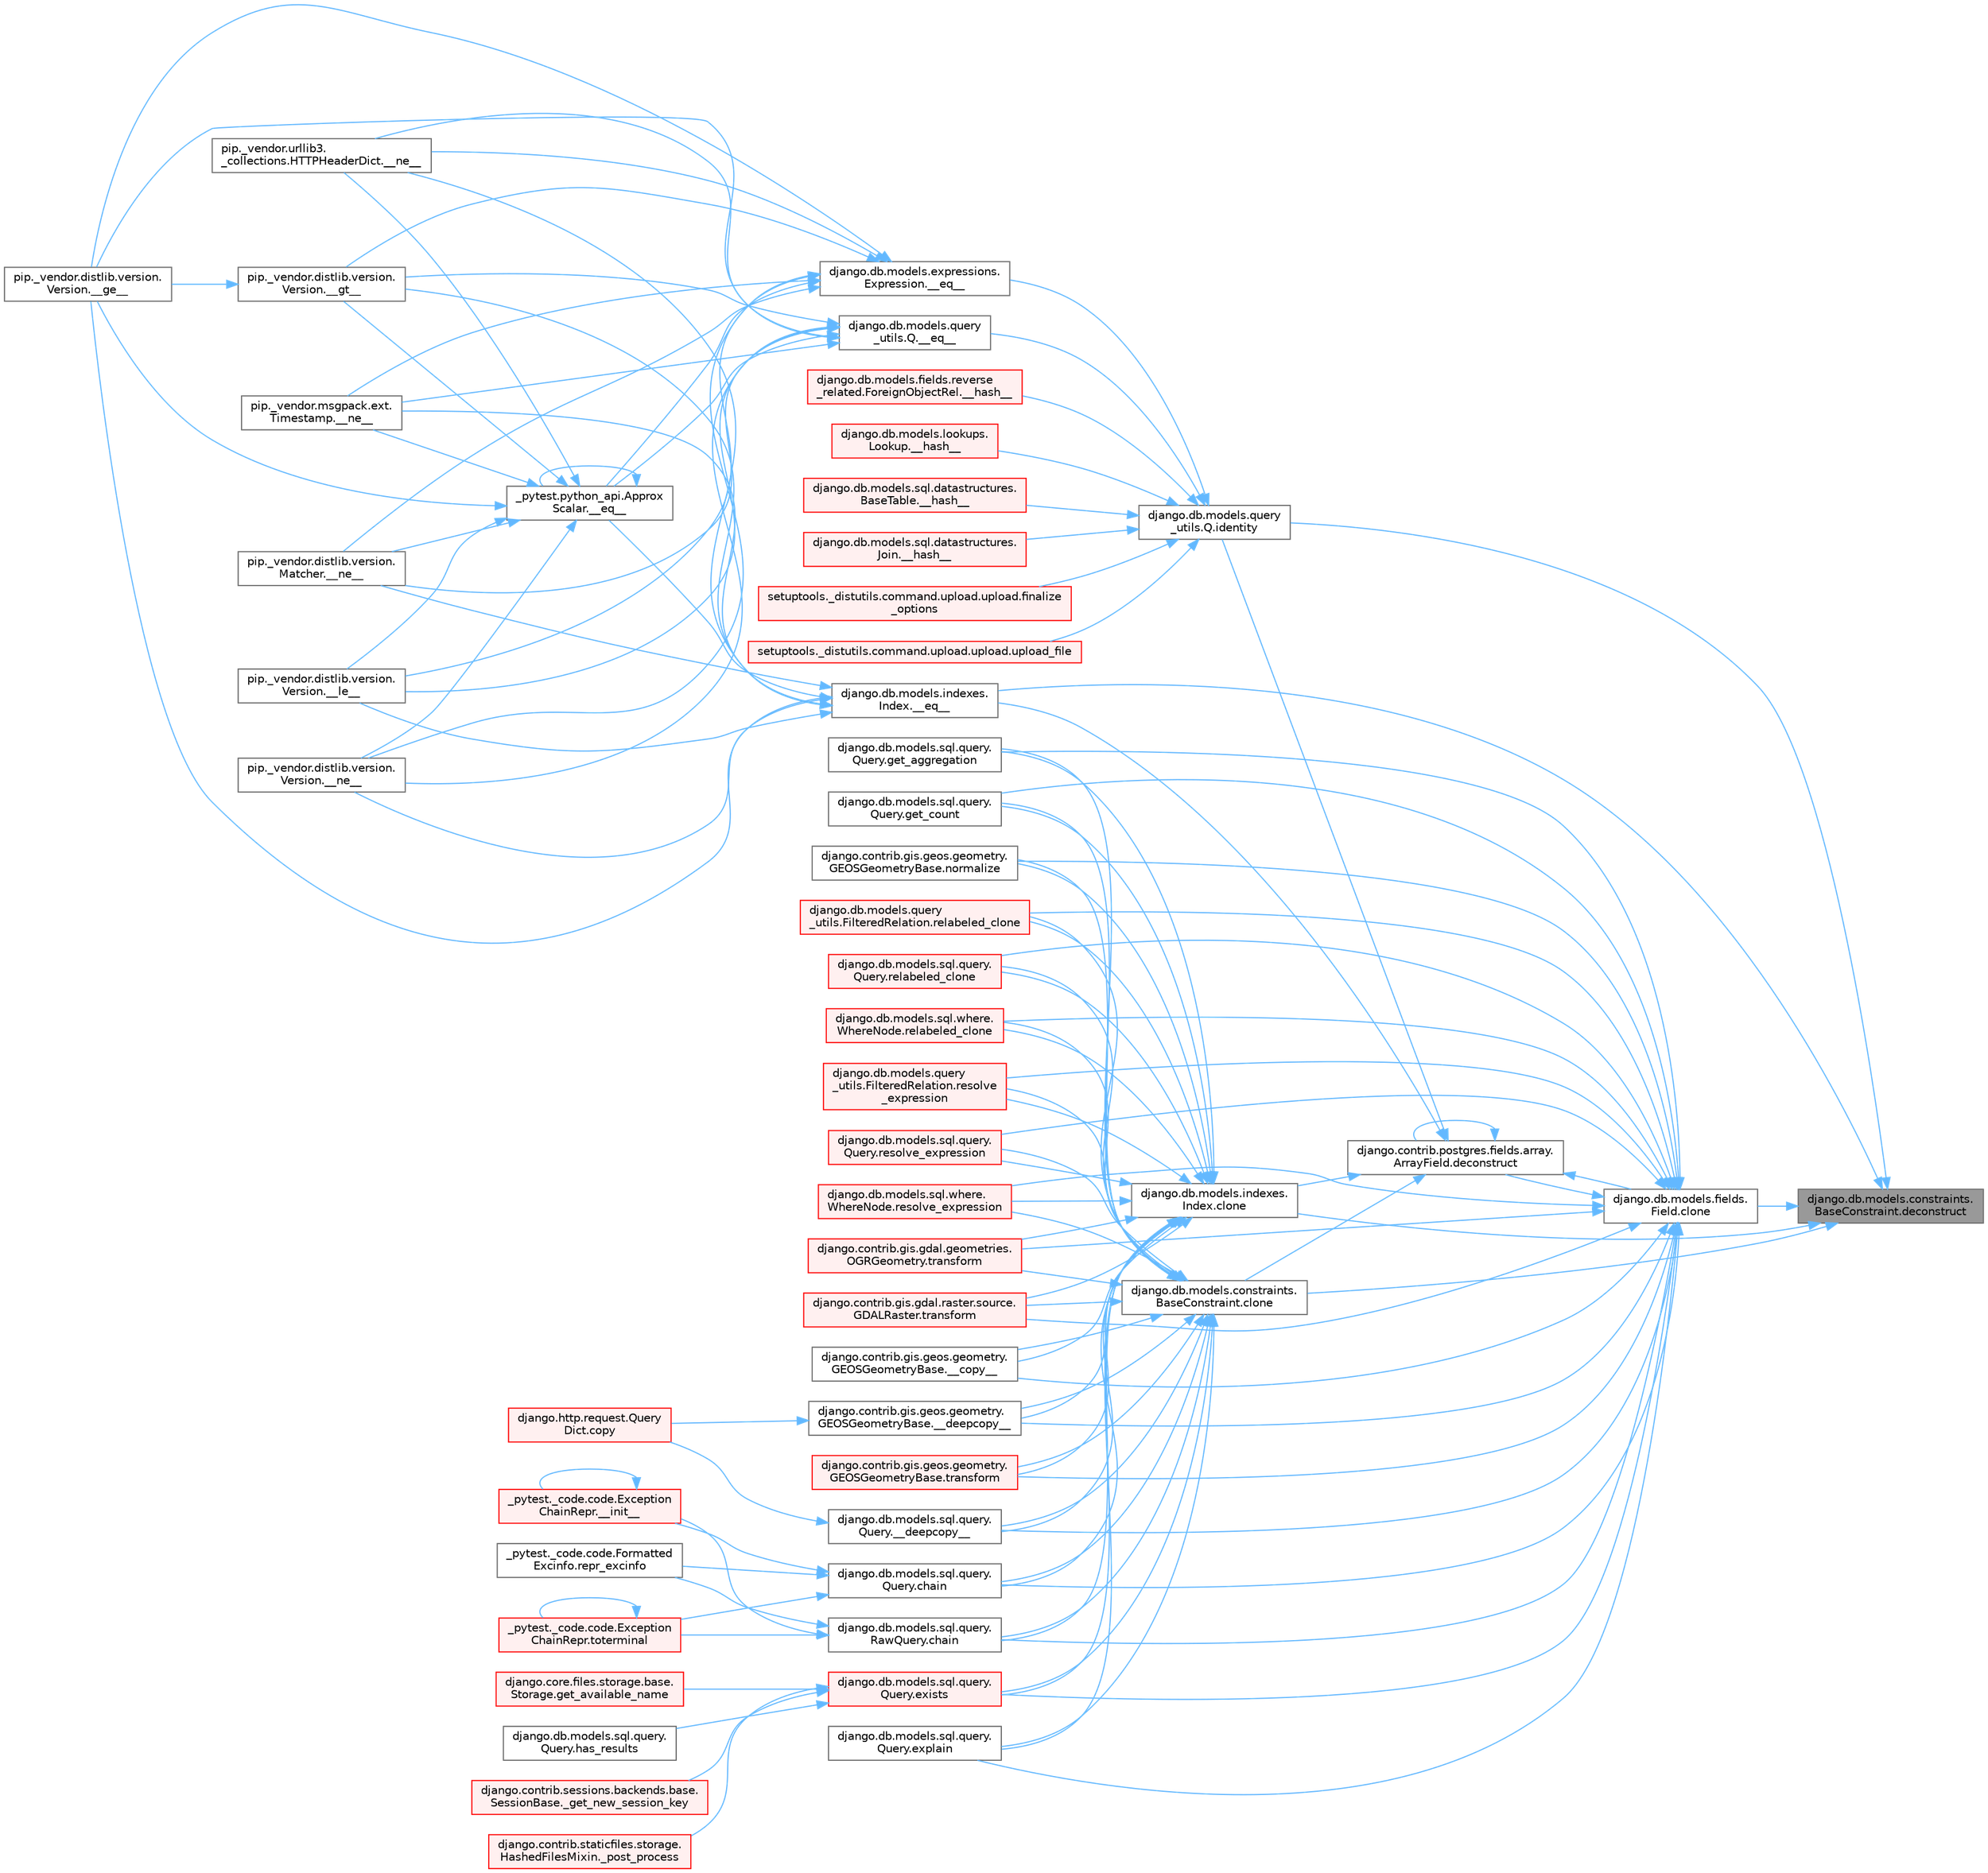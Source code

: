 digraph "django.db.models.constraints.BaseConstraint.deconstruct"
{
 // LATEX_PDF_SIZE
  bgcolor="transparent";
  edge [fontname=Helvetica,fontsize=10,labelfontname=Helvetica,labelfontsize=10];
  node [fontname=Helvetica,fontsize=10,shape=box,height=0.2,width=0.4];
  rankdir="RL";
  Node1 [id="Node000001",label="django.db.models.constraints.\lBaseConstraint.deconstruct",height=0.2,width=0.4,color="gray40", fillcolor="grey60", style="filled", fontcolor="black",tooltip=" "];
  Node1 -> Node2 [id="edge1_Node000001_Node000002",dir="back",color="steelblue1",style="solid",tooltip=" "];
  Node2 [id="Node000002",label="django.db.models.indexes.\lIndex.__eq__",height=0.2,width=0.4,color="grey40", fillcolor="white", style="filled",URL="$classdjango_1_1db_1_1models_1_1indexes_1_1_index.html#a610477616672fd35272d94ba513c1496",tooltip=" "];
  Node2 -> Node3 [id="edge2_Node000002_Node000003",dir="back",color="steelblue1",style="solid",tooltip=" "];
  Node3 [id="Node000003",label="_pytest.python_api.Approx\lScalar.__eq__",height=0.2,width=0.4,color="grey40", fillcolor="white", style="filled",URL="$class__pytest_1_1python__api_1_1_approx_scalar.html#af4601ee4ca7409927f88c83ebfc3d923",tooltip=" "];
  Node3 -> Node3 [id="edge3_Node000003_Node000003",dir="back",color="steelblue1",style="solid",tooltip=" "];
  Node3 -> Node4 [id="edge4_Node000003_Node000004",dir="back",color="steelblue1",style="solid",tooltip=" "];
  Node4 [id="Node000004",label="pip._vendor.distlib.version.\lVersion.__ge__",height=0.2,width=0.4,color="grey40", fillcolor="white", style="filled",URL="$classpip_1_1__vendor_1_1distlib_1_1version_1_1_version.html#aa6b7b889cebc687ddb5ed9040d01b1ec",tooltip=" "];
  Node3 -> Node5 [id="edge5_Node000003_Node000005",dir="back",color="steelblue1",style="solid",tooltip=" "];
  Node5 [id="Node000005",label="pip._vendor.distlib.version.\lVersion.__gt__",height=0.2,width=0.4,color="grey40", fillcolor="white", style="filled",URL="$classpip_1_1__vendor_1_1distlib_1_1version_1_1_version.html#a51cf0c8da1bb6829173ff6861b10cb5f",tooltip=" "];
  Node5 -> Node4 [id="edge6_Node000005_Node000004",dir="back",color="steelblue1",style="solid",tooltip=" "];
  Node3 -> Node6 [id="edge7_Node000003_Node000006",dir="back",color="steelblue1",style="solid",tooltip=" "];
  Node6 [id="Node000006",label="pip._vendor.distlib.version.\lVersion.__le__",height=0.2,width=0.4,color="grey40", fillcolor="white", style="filled",URL="$classpip_1_1__vendor_1_1distlib_1_1version_1_1_version.html#ae5e2c5d9b76377e286fcf92a382cbb8b",tooltip=" "];
  Node3 -> Node7 [id="edge8_Node000003_Node000007",dir="back",color="steelblue1",style="solid",tooltip=" "];
  Node7 [id="Node000007",label="pip._vendor.distlib.version.\lMatcher.__ne__",height=0.2,width=0.4,color="grey40", fillcolor="white", style="filled",URL="$classpip_1_1__vendor_1_1distlib_1_1version_1_1_matcher.html#a24f8f8a4686bff3018fee5d22f4e02f1",tooltip=" "];
  Node3 -> Node8 [id="edge9_Node000003_Node000008",dir="back",color="steelblue1",style="solid",tooltip=" "];
  Node8 [id="Node000008",label="pip._vendor.distlib.version.\lVersion.__ne__",height=0.2,width=0.4,color="grey40", fillcolor="white", style="filled",URL="$classpip_1_1__vendor_1_1distlib_1_1version_1_1_version.html#aea3cdf6db007318ab1a2e8d144e2a4a1",tooltip=" "];
  Node3 -> Node9 [id="edge10_Node000003_Node000009",dir="back",color="steelblue1",style="solid",tooltip=" "];
  Node9 [id="Node000009",label="pip._vendor.msgpack.ext.\lTimestamp.__ne__",height=0.2,width=0.4,color="grey40", fillcolor="white", style="filled",URL="$classpip_1_1__vendor_1_1msgpack_1_1ext_1_1_timestamp.html#ac38b8cada8075f7a1133b06bc99b2317",tooltip=" "];
  Node3 -> Node10 [id="edge11_Node000003_Node000010",dir="back",color="steelblue1",style="solid",tooltip=" "];
  Node10 [id="Node000010",label="pip._vendor.urllib3.\l_collections.HTTPHeaderDict.__ne__",height=0.2,width=0.4,color="grey40", fillcolor="white", style="filled",URL="$classpip_1_1__vendor_1_1urllib3_1_1__collections_1_1_h_t_t_p_header_dict.html#aa7766a9499d33160a1258e140e35a806",tooltip=" "];
  Node2 -> Node4 [id="edge12_Node000002_Node000004",dir="back",color="steelblue1",style="solid",tooltip=" "];
  Node2 -> Node5 [id="edge13_Node000002_Node000005",dir="back",color="steelblue1",style="solid",tooltip=" "];
  Node2 -> Node6 [id="edge14_Node000002_Node000006",dir="back",color="steelblue1",style="solid",tooltip=" "];
  Node2 -> Node7 [id="edge15_Node000002_Node000007",dir="back",color="steelblue1",style="solid",tooltip=" "];
  Node2 -> Node8 [id="edge16_Node000002_Node000008",dir="back",color="steelblue1",style="solid",tooltip=" "];
  Node2 -> Node9 [id="edge17_Node000002_Node000009",dir="back",color="steelblue1",style="solid",tooltip=" "];
  Node2 -> Node10 [id="edge18_Node000002_Node000010",dir="back",color="steelblue1",style="solid",tooltip=" "];
  Node1 -> Node11 [id="edge19_Node000001_Node000011",dir="back",color="steelblue1",style="solid",tooltip=" "];
  Node11 [id="Node000011",label="django.db.models.constraints.\lBaseConstraint.clone",height=0.2,width=0.4,color="grey40", fillcolor="white", style="filled",URL="$classdjango_1_1db_1_1models_1_1constraints_1_1_base_constraint.html#a0f02e73d4209006f6317758e83ccf8ac",tooltip=" "];
  Node11 -> Node12 [id="edge20_Node000011_Node000012",dir="back",color="steelblue1",style="solid",tooltip=" "];
  Node12 [id="Node000012",label="django.contrib.gis.geos.geometry.\lGEOSGeometryBase.__copy__",height=0.2,width=0.4,color="grey40", fillcolor="white", style="filled",URL="$classdjango_1_1contrib_1_1gis_1_1geos_1_1geometry_1_1_g_e_o_s_geometry_base.html#ae0f85dbfd6e6e2dab4aa9dd295340b87",tooltip=" "];
  Node11 -> Node13 [id="edge21_Node000011_Node000013",dir="back",color="steelblue1",style="solid",tooltip=" "];
  Node13 [id="Node000013",label="django.contrib.gis.geos.geometry.\lGEOSGeometryBase.__deepcopy__",height=0.2,width=0.4,color="grey40", fillcolor="white", style="filled",URL="$classdjango_1_1contrib_1_1gis_1_1geos_1_1geometry_1_1_g_e_o_s_geometry_base.html#ac6f16be987e8c98b9ecb52ccb388c18c",tooltip=" "];
  Node13 -> Node14 [id="edge22_Node000013_Node000014",dir="back",color="steelblue1",style="solid",tooltip=" "];
  Node14 [id="Node000014",label="django.http.request.Query\lDict.copy",height=0.2,width=0.4,color="red", fillcolor="#FFF0F0", style="filled",URL="$classdjango_1_1http_1_1request_1_1_query_dict.html#ada9e4956e62868c5587b9ffde7b358b5",tooltip=" "];
  Node11 -> Node303 [id="edge23_Node000011_Node000303",dir="back",color="steelblue1",style="solid",tooltip=" "];
  Node303 [id="Node000303",label="django.db.models.sql.query.\lQuery.__deepcopy__",height=0.2,width=0.4,color="grey40", fillcolor="white", style="filled",URL="$classdjango_1_1db_1_1models_1_1sql_1_1query_1_1_query.html#a03b0d1ca81a588c179694300577a5dde",tooltip=" "];
  Node303 -> Node14 [id="edge24_Node000303_Node000014",dir="back",color="steelblue1",style="solid",tooltip=" "];
  Node11 -> Node304 [id="edge25_Node000011_Node000304",dir="back",color="steelblue1",style="solid",tooltip=" "];
  Node304 [id="Node000304",label="django.db.models.sql.query.\lQuery.chain",height=0.2,width=0.4,color="grey40", fillcolor="white", style="filled",URL="$classdjango_1_1db_1_1models_1_1sql_1_1query_1_1_query.html#aa3fe5320676d05bc24bd69dcfc785a8f",tooltip=" "];
  Node304 -> Node305 [id="edge26_Node000304_Node000305",dir="back",color="steelblue1",style="solid",tooltip=" "];
  Node305 [id="Node000305",label="_pytest._code.code.Exception\lChainRepr.__init__",height=0.2,width=0.4,color="red", fillcolor="#FFF0F0", style="filled",URL="$class__pytest_1_1__code_1_1code_1_1_exception_chain_repr.html#aab1f9b37be95a5d679e29479770d7411",tooltip=" "];
  Node305 -> Node305 [id="edge27_Node000305_Node000305",dir="back",color="steelblue1",style="solid",tooltip=" "];
  Node304 -> Node306 [id="edge28_Node000304_Node000306",dir="back",color="steelblue1",style="solid",tooltip=" "];
  Node306 [id="Node000306",label="_pytest._code.code.Formatted\lExcinfo.repr_excinfo",height=0.2,width=0.4,color="grey40", fillcolor="white", style="filled",URL="$class__pytest_1_1__code_1_1code_1_1_formatted_excinfo.html#a32dc37dd159766e8a3e062185229a4d7",tooltip=" "];
  Node304 -> Node307 [id="edge29_Node000304_Node000307",dir="back",color="steelblue1",style="solid",tooltip=" "];
  Node307 [id="Node000307",label="_pytest._code.code.Exception\lChainRepr.toterminal",height=0.2,width=0.4,color="red", fillcolor="#FFF0F0", style="filled",URL="$class__pytest_1_1__code_1_1code_1_1_exception_chain_repr.html#a595b08b3e37ea5f0a64f38a3d557f389",tooltip=" "];
  Node307 -> Node307 [id="edge30_Node000307_Node000307",dir="back",color="steelblue1",style="solid",tooltip=" "];
  Node11 -> Node310 [id="edge31_Node000011_Node000310",dir="back",color="steelblue1",style="solid",tooltip=" "];
  Node310 [id="Node000310",label="django.db.models.sql.query.\lRawQuery.chain",height=0.2,width=0.4,color="grey40", fillcolor="white", style="filled",URL="$classdjango_1_1db_1_1models_1_1sql_1_1query_1_1_raw_query.html#a7fe9f8502e3420c0378f6edce01aa68b",tooltip=" "];
  Node310 -> Node305 [id="edge32_Node000310_Node000305",dir="back",color="steelblue1",style="solid",tooltip=" "];
  Node310 -> Node306 [id="edge33_Node000310_Node000306",dir="back",color="steelblue1",style="solid",tooltip=" "];
  Node310 -> Node307 [id="edge34_Node000310_Node000307",dir="back",color="steelblue1",style="solid",tooltip=" "];
  Node11 -> Node311 [id="edge35_Node000011_Node000311",dir="back",color="steelblue1",style="solid",tooltip=" "];
  Node311 [id="Node000311",label="django.db.models.sql.query.\lQuery.exists",height=0.2,width=0.4,color="red", fillcolor="#FFF0F0", style="filled",URL="$classdjango_1_1db_1_1models_1_1sql_1_1query_1_1_query.html#ae5c8bc324c4badfdcba3d115464be353",tooltip=" "];
  Node311 -> Node312 [id="edge36_Node000311_Node000312",dir="back",color="steelblue1",style="solid",tooltip=" "];
  Node312 [id="Node000312",label="django.contrib.sessions.backends.base.\lSessionBase._get_new_session_key",height=0.2,width=0.4,color="red", fillcolor="#FFF0F0", style="filled",URL="$classdjango_1_1contrib_1_1sessions_1_1backends_1_1base_1_1_session_base.html#aa4fa1e405a4b97410d84bee8c9cf5e65",tooltip=" "];
  Node311 -> Node32 [id="edge37_Node000311_Node000032",dir="back",color="steelblue1",style="solid",tooltip=" "];
  Node32 [id="Node000032",label="django.contrib.staticfiles.storage.\lHashedFilesMixin._post_process",height=0.2,width=0.4,color="red", fillcolor="#FFF0F0", style="filled",URL="$classdjango_1_1contrib_1_1staticfiles_1_1storage_1_1_hashed_files_mixin.html#aa0c820223a4e686edd5d2c333d5a9336",tooltip=" "];
  Node311 -> Node331 [id="edge38_Node000311_Node000331",dir="back",color="steelblue1",style="solid",tooltip=" "];
  Node331 [id="Node000331",label="django.core.files.storage.base.\lStorage.get_available_name",height=0.2,width=0.4,color="red", fillcolor="#FFF0F0", style="filled",URL="$classdjango_1_1core_1_1files_1_1storage_1_1base_1_1_storage.html#a2cd94744363c607f8025623f0b0a6d10",tooltip=" "];
  Node311 -> Node604 [id="edge39_Node000311_Node000604",dir="back",color="steelblue1",style="solid",tooltip=" "];
  Node604 [id="Node000604",label="django.db.models.sql.query.\lQuery.has_results",height=0.2,width=0.4,color="grey40", fillcolor="white", style="filled",URL="$classdjango_1_1db_1_1models_1_1sql_1_1query_1_1_query.html#a50f87eab8046ac532fe77593491da050",tooltip=" "];
  Node11 -> Node462 [id="edge40_Node000011_Node000462",dir="back",color="steelblue1",style="solid",tooltip=" "];
  Node462 [id="Node000462",label="django.db.models.sql.query.\lQuery.explain",height=0.2,width=0.4,color="grey40", fillcolor="white", style="filled",URL="$classdjango_1_1db_1_1models_1_1sql_1_1query_1_1_query.html#a2017a64b53a6a8b184261899b21895e4",tooltip=" "];
  Node11 -> Node463 [id="edge41_Node000011_Node000463",dir="back",color="steelblue1",style="solid",tooltip=" "];
  Node463 [id="Node000463",label="django.db.models.sql.query.\lQuery.get_aggregation",height=0.2,width=0.4,color="grey40", fillcolor="white", style="filled",URL="$classdjango_1_1db_1_1models_1_1sql_1_1query_1_1_query.html#a838bcc369ee808b360b6ab68323868e0",tooltip=" "];
  Node11 -> Node464 [id="edge42_Node000011_Node000464",dir="back",color="steelblue1",style="solid",tooltip=" "];
  Node464 [id="Node000464",label="django.db.models.sql.query.\lQuery.get_count",height=0.2,width=0.4,color="grey40", fillcolor="white", style="filled",URL="$classdjango_1_1db_1_1models_1_1sql_1_1query_1_1_query.html#a4e6c10ea949b3a1c70851e0002656a09",tooltip=" "];
  Node11 -> Node465 [id="edge43_Node000011_Node000465",dir="back",color="steelblue1",style="solid",tooltip=" "];
  Node465 [id="Node000465",label="django.contrib.gis.geos.geometry.\lGEOSGeometryBase.normalize",height=0.2,width=0.4,color="grey40", fillcolor="white", style="filled",URL="$classdjango_1_1contrib_1_1gis_1_1geos_1_1geometry_1_1_g_e_o_s_geometry_base.html#a8aced8b6d5ffee28e6220e108d7fec9b",tooltip=" "];
  Node11 -> Node466 [id="edge44_Node000011_Node000466",dir="back",color="steelblue1",style="solid",tooltip=" "];
  Node466 [id="Node000466",label="django.db.models.query\l_utils.FilteredRelation.relabeled_clone",height=0.2,width=0.4,color="red", fillcolor="#FFF0F0", style="filled",URL="$classdjango_1_1db_1_1models_1_1query__utils_1_1_filtered_relation.html#a54721cf88cda04227bc9137fac94d470",tooltip=" "];
  Node11 -> Node469 [id="edge45_Node000011_Node000469",dir="back",color="steelblue1",style="solid",tooltip=" "];
  Node469 [id="Node000469",label="django.db.models.sql.query.\lQuery.relabeled_clone",height=0.2,width=0.4,color="red", fillcolor="#FFF0F0", style="filled",URL="$classdjango_1_1db_1_1models_1_1sql_1_1query_1_1_query.html#af280d6a64a9e44dd71caa13a91ccf716",tooltip=" "];
  Node11 -> Node472 [id="edge46_Node000011_Node000472",dir="back",color="steelblue1",style="solid",tooltip=" "];
  Node472 [id="Node000472",label="django.db.models.sql.where.\lWhereNode.relabeled_clone",height=0.2,width=0.4,color="red", fillcolor="#FFF0F0", style="filled",URL="$classdjango_1_1db_1_1models_1_1sql_1_1where_1_1_where_node.html#acb4f80fab7f4124b0f0e418442cec200",tooltip=" "];
  Node11 -> Node473 [id="edge47_Node000011_Node000473",dir="back",color="steelblue1",style="solid",tooltip=" "];
  Node473 [id="Node000473",label="django.db.models.query\l_utils.FilteredRelation.resolve\l_expression",height=0.2,width=0.4,color="red", fillcolor="#FFF0F0", style="filled",URL="$classdjango_1_1db_1_1models_1_1query__utils_1_1_filtered_relation.html#a3f24fb1b73679c55925f8e4dcd511536",tooltip=" "];
  Node11 -> Node1374 [id="edge48_Node000011_Node001374",dir="back",color="steelblue1",style="solid",tooltip=" "];
  Node1374 [id="Node001374",label="django.db.models.sql.query.\lQuery.resolve_expression",height=0.2,width=0.4,color="red", fillcolor="#FFF0F0", style="filled",URL="$classdjango_1_1db_1_1models_1_1sql_1_1query_1_1_query.html#a9f7253d9010a6f0082182c39b0255e52",tooltip=" "];
  Node11 -> Node1375 [id="edge49_Node000011_Node001375",dir="back",color="steelblue1",style="solid",tooltip=" "];
  Node1375 [id="Node001375",label="django.db.models.sql.where.\lWhereNode.resolve_expression",height=0.2,width=0.4,color="red", fillcolor="#FFF0F0", style="filled",URL="$classdjango_1_1db_1_1models_1_1sql_1_1where_1_1_where_node.html#a6c40a769daf4cf5e7eac05f3943d42e9",tooltip=" "];
  Node11 -> Node1376 [id="edge50_Node000011_Node001376",dir="back",color="steelblue1",style="solid",tooltip=" "];
  Node1376 [id="Node001376",label="django.contrib.gis.gdal.geometries.\lOGRGeometry.transform",height=0.2,width=0.4,color="red", fillcolor="#FFF0F0", style="filled",URL="$classdjango_1_1contrib_1_1gis_1_1gdal_1_1geometries_1_1_o_g_r_geometry.html#ab67a02e9a12ddd1da2a9bbe77efe3f93",tooltip=" "];
  Node11 -> Node1381 [id="edge51_Node000011_Node001381",dir="back",color="steelblue1",style="solid",tooltip=" "];
  Node1381 [id="Node001381",label="django.contrib.gis.gdal.raster.source.\lGDALRaster.transform",height=0.2,width=0.4,color="red", fillcolor="#FFF0F0", style="filled",URL="$classdjango_1_1contrib_1_1gis_1_1gdal_1_1raster_1_1source_1_1_g_d_a_l_raster.html#ac5283a9f9f3834181470dffd8dcddbd0",tooltip=" "];
  Node11 -> Node1382 [id="edge52_Node000011_Node001382",dir="back",color="steelblue1",style="solid",tooltip=" "];
  Node1382 [id="Node001382",label="django.contrib.gis.geos.geometry.\lGEOSGeometryBase.transform",height=0.2,width=0.4,color="red", fillcolor="#FFF0F0", style="filled",URL="$classdjango_1_1contrib_1_1gis_1_1geos_1_1geometry_1_1_g_e_o_s_geometry_base.html#aeaa8ab6c866c4423240e0e096ffa8975",tooltip=" "];
  Node1 -> Node459 [id="edge53_Node000001_Node000459",dir="back",color="steelblue1",style="solid",tooltip=" "];
  Node459 [id="Node000459",label="django.db.models.fields.\lField.clone",height=0.2,width=0.4,color="grey40", fillcolor="white", style="filled",URL="$classdjango_1_1db_1_1models_1_1fields_1_1_field.html#aeaf9d4a620ef742dbc6414393f549ee2",tooltip=" "];
  Node459 -> Node12 [id="edge54_Node000459_Node000012",dir="back",color="steelblue1",style="solid",tooltip=" "];
  Node459 -> Node13 [id="edge55_Node000459_Node000013",dir="back",color="steelblue1",style="solid",tooltip=" "];
  Node459 -> Node303 [id="edge56_Node000459_Node000303",dir="back",color="steelblue1",style="solid",tooltip=" "];
  Node459 -> Node304 [id="edge57_Node000459_Node000304",dir="back",color="steelblue1",style="solid",tooltip=" "];
  Node459 -> Node310 [id="edge58_Node000459_Node000310",dir="back",color="steelblue1",style="solid",tooltip=" "];
  Node459 -> Node460 [id="edge59_Node000459_Node000460",dir="back",color="steelblue1",style="solid",tooltip=" "];
  Node460 [id="Node000460",label="django.contrib.postgres.fields.array.\lArrayField.deconstruct",height=0.2,width=0.4,color="grey40", fillcolor="white", style="filled",URL="$classdjango_1_1contrib_1_1postgres_1_1fields_1_1array_1_1_array_field.html#a030c65c8cc59007bba984053418f318b",tooltip=" "];
  Node460 -> Node2 [id="edge60_Node000460_Node000002",dir="back",color="steelblue1",style="solid",tooltip=" "];
  Node460 -> Node11 [id="edge61_Node000460_Node000011",dir="back",color="steelblue1",style="solid",tooltip=" "];
  Node460 -> Node459 [id="edge62_Node000460_Node000459",dir="back",color="steelblue1",style="solid",tooltip=" "];
  Node460 -> Node461 [id="edge63_Node000460_Node000461",dir="back",color="steelblue1",style="solid",tooltip=" "];
  Node461 [id="Node000461",label="django.db.models.indexes.\lIndex.clone",height=0.2,width=0.4,color="grey40", fillcolor="white", style="filled",URL="$classdjango_1_1db_1_1models_1_1indexes_1_1_index.html#aeaccf659cbc1989e539625d16602541e",tooltip=" "];
  Node461 -> Node12 [id="edge64_Node000461_Node000012",dir="back",color="steelblue1",style="solid",tooltip=" "];
  Node461 -> Node13 [id="edge65_Node000461_Node000013",dir="back",color="steelblue1",style="solid",tooltip=" "];
  Node461 -> Node303 [id="edge66_Node000461_Node000303",dir="back",color="steelblue1",style="solid",tooltip=" "];
  Node461 -> Node304 [id="edge67_Node000461_Node000304",dir="back",color="steelblue1",style="solid",tooltip=" "];
  Node461 -> Node310 [id="edge68_Node000461_Node000310",dir="back",color="steelblue1",style="solid",tooltip=" "];
  Node461 -> Node311 [id="edge69_Node000461_Node000311",dir="back",color="steelblue1",style="solid",tooltip=" "];
  Node461 -> Node462 [id="edge70_Node000461_Node000462",dir="back",color="steelblue1",style="solid",tooltip=" "];
  Node461 -> Node463 [id="edge71_Node000461_Node000463",dir="back",color="steelblue1",style="solid",tooltip=" "];
  Node461 -> Node464 [id="edge72_Node000461_Node000464",dir="back",color="steelblue1",style="solid",tooltip=" "];
  Node461 -> Node465 [id="edge73_Node000461_Node000465",dir="back",color="steelblue1",style="solid",tooltip=" "];
  Node461 -> Node466 [id="edge74_Node000461_Node000466",dir="back",color="steelblue1",style="solid",tooltip=" "];
  Node461 -> Node469 [id="edge75_Node000461_Node000469",dir="back",color="steelblue1",style="solid",tooltip=" "];
  Node461 -> Node472 [id="edge76_Node000461_Node000472",dir="back",color="steelblue1",style="solid",tooltip=" "];
  Node461 -> Node473 [id="edge77_Node000461_Node000473",dir="back",color="steelblue1",style="solid",tooltip=" "];
  Node461 -> Node1374 [id="edge78_Node000461_Node001374",dir="back",color="steelblue1",style="solid",tooltip=" "];
  Node461 -> Node1375 [id="edge79_Node000461_Node001375",dir="back",color="steelblue1",style="solid",tooltip=" "];
  Node461 -> Node1376 [id="edge80_Node000461_Node001376",dir="back",color="steelblue1",style="solid",tooltip=" "];
  Node461 -> Node1381 [id="edge81_Node000461_Node001381",dir="back",color="steelblue1",style="solid",tooltip=" "];
  Node461 -> Node1382 [id="edge82_Node000461_Node001382",dir="back",color="steelblue1",style="solid",tooltip=" "];
  Node460 -> Node460 [id="edge83_Node000460_Node000460",dir="back",color="steelblue1",style="solid",tooltip=" "];
  Node460 -> Node697 [id="edge84_Node000460_Node000697",dir="back",color="steelblue1",style="solid",tooltip=" "];
  Node697 [id="Node000697",label="django.db.models.query\l_utils.Q.identity",height=0.2,width=0.4,color="grey40", fillcolor="white", style="filled",URL="$classdjango_1_1db_1_1models_1_1query__utils_1_1_q.html#a63129a45cd7e8fa8b4789ce076f445a3",tooltip=" "];
  Node697 -> Node88 [id="edge85_Node000697_Node000088",dir="back",color="steelblue1",style="solid",tooltip=" "];
  Node88 [id="Node000088",label="django.db.models.expressions.\lExpression.__eq__",height=0.2,width=0.4,color="grey40", fillcolor="white", style="filled",URL="$classdjango_1_1db_1_1models_1_1expressions_1_1_expression.html#adb4c2940b4e88b38771aac46593315e1",tooltip=" "];
  Node88 -> Node3 [id="edge86_Node000088_Node000003",dir="back",color="steelblue1",style="solid",tooltip=" "];
  Node88 -> Node4 [id="edge87_Node000088_Node000004",dir="back",color="steelblue1",style="solid",tooltip=" "];
  Node88 -> Node5 [id="edge88_Node000088_Node000005",dir="back",color="steelblue1",style="solid",tooltip=" "];
  Node88 -> Node6 [id="edge89_Node000088_Node000006",dir="back",color="steelblue1",style="solid",tooltip=" "];
  Node88 -> Node7 [id="edge90_Node000088_Node000007",dir="back",color="steelblue1",style="solid",tooltip=" "];
  Node88 -> Node8 [id="edge91_Node000088_Node000008",dir="back",color="steelblue1",style="solid",tooltip=" "];
  Node88 -> Node9 [id="edge92_Node000088_Node000009",dir="back",color="steelblue1",style="solid",tooltip=" "];
  Node88 -> Node10 [id="edge93_Node000088_Node000010",dir="back",color="steelblue1",style="solid",tooltip=" "];
  Node697 -> Node89 [id="edge94_Node000697_Node000089",dir="back",color="steelblue1",style="solid",tooltip=" "];
  Node89 [id="Node000089",label="django.db.models.query\l_utils.Q.__eq__",height=0.2,width=0.4,color="grey40", fillcolor="white", style="filled",URL="$classdjango_1_1db_1_1models_1_1query__utils_1_1_q.html#aa83c3e0a1d5257be65a946fcc4baf58a",tooltip=" "];
  Node89 -> Node3 [id="edge95_Node000089_Node000003",dir="back",color="steelblue1",style="solid",tooltip=" "];
  Node89 -> Node4 [id="edge96_Node000089_Node000004",dir="back",color="steelblue1",style="solid",tooltip=" "];
  Node89 -> Node5 [id="edge97_Node000089_Node000005",dir="back",color="steelblue1",style="solid",tooltip=" "];
  Node89 -> Node6 [id="edge98_Node000089_Node000006",dir="back",color="steelblue1",style="solid",tooltip=" "];
  Node89 -> Node7 [id="edge99_Node000089_Node000007",dir="back",color="steelblue1",style="solid",tooltip=" "];
  Node89 -> Node8 [id="edge100_Node000089_Node000008",dir="back",color="steelblue1",style="solid",tooltip=" "];
  Node89 -> Node9 [id="edge101_Node000089_Node000009",dir="back",color="steelblue1",style="solid",tooltip=" "];
  Node89 -> Node10 [id="edge102_Node000089_Node000010",dir="back",color="steelblue1",style="solid",tooltip=" "];
  Node697 -> Node90 [id="edge103_Node000697_Node000090",dir="back",color="steelblue1",style="solid",tooltip=" "];
  Node90 [id="Node000090",label="django.db.models.fields.reverse\l_related.ForeignObjectRel.__hash__",height=0.2,width=0.4,color="red", fillcolor="#FFF0F0", style="filled",URL="$classdjango_1_1db_1_1models_1_1fields_1_1reverse__related_1_1_foreign_object_rel.html#aa0478c97c51638ebbe5b348c9ace7a13",tooltip=" "];
  Node697 -> Node93 [id="edge104_Node000697_Node000093",dir="back",color="steelblue1",style="solid",tooltip=" "];
  Node93 [id="Node000093",label="django.db.models.lookups.\lLookup.__hash__",height=0.2,width=0.4,color="red", fillcolor="#FFF0F0", style="filled",URL="$classdjango_1_1db_1_1models_1_1lookups_1_1_lookup.html#a05201ecef16ee5ad8c9a403b7ebbc268",tooltip=" "];
  Node697 -> Node94 [id="edge105_Node000697_Node000094",dir="back",color="steelblue1",style="solid",tooltip=" "];
  Node94 [id="Node000094",label="django.db.models.sql.datastructures.\lBaseTable.__hash__",height=0.2,width=0.4,color="red", fillcolor="#FFF0F0", style="filled",URL="$classdjango_1_1db_1_1models_1_1sql_1_1datastructures_1_1_base_table.html#aebcfbba4343eb7a1520718b608feaaa6",tooltip=" "];
  Node697 -> Node95 [id="edge106_Node000697_Node000095",dir="back",color="steelblue1",style="solid",tooltip=" "];
  Node95 [id="Node000095",label="django.db.models.sql.datastructures.\lJoin.__hash__",height=0.2,width=0.4,color="red", fillcolor="#FFF0F0", style="filled",URL="$classdjango_1_1db_1_1models_1_1sql_1_1datastructures_1_1_join.html#adcb5282598b4e04b92f6bd262f0d360c",tooltip=" "];
  Node697 -> Node96 [id="edge107_Node000697_Node000096",dir="back",color="steelblue1",style="solid",tooltip=" "];
  Node96 [id="Node000096",label="setuptools._distutils.command.upload.upload.finalize\l_options",height=0.2,width=0.4,color="red", fillcolor="#FFF0F0", style="filled",URL="$classsetuptools_1_1__distutils_1_1command_1_1upload_1_1upload.html#a9c94c240a676c164b8b18a141bc48c4c",tooltip=" "];
  Node697 -> Node103 [id="edge108_Node000697_Node000103",dir="back",color="steelblue1",style="solid",tooltip=" "];
  Node103 [id="Node000103",label="setuptools._distutils.command.upload.upload.upload_file",height=0.2,width=0.4,color="red", fillcolor="#FFF0F0", style="filled",URL="$classsetuptools_1_1__distutils_1_1command_1_1upload_1_1upload.html#aa7d9089079f68edc3d38061fcc04211f",tooltip=" "];
  Node459 -> Node311 [id="edge109_Node000459_Node000311",dir="back",color="steelblue1",style="solid",tooltip=" "];
  Node459 -> Node462 [id="edge110_Node000459_Node000462",dir="back",color="steelblue1",style="solid",tooltip=" "];
  Node459 -> Node463 [id="edge111_Node000459_Node000463",dir="back",color="steelblue1",style="solid",tooltip=" "];
  Node459 -> Node464 [id="edge112_Node000459_Node000464",dir="back",color="steelblue1",style="solid",tooltip=" "];
  Node459 -> Node465 [id="edge113_Node000459_Node000465",dir="back",color="steelblue1",style="solid",tooltip=" "];
  Node459 -> Node466 [id="edge114_Node000459_Node000466",dir="back",color="steelblue1",style="solid",tooltip=" "];
  Node459 -> Node469 [id="edge115_Node000459_Node000469",dir="back",color="steelblue1",style="solid",tooltip=" "];
  Node459 -> Node472 [id="edge116_Node000459_Node000472",dir="back",color="steelblue1",style="solid",tooltip=" "];
  Node459 -> Node473 [id="edge117_Node000459_Node000473",dir="back",color="steelblue1",style="solid",tooltip=" "];
  Node459 -> Node1374 [id="edge118_Node000459_Node001374",dir="back",color="steelblue1",style="solid",tooltip=" "];
  Node459 -> Node1375 [id="edge119_Node000459_Node001375",dir="back",color="steelblue1",style="solid",tooltip=" "];
  Node459 -> Node1376 [id="edge120_Node000459_Node001376",dir="back",color="steelblue1",style="solid",tooltip=" "];
  Node459 -> Node1381 [id="edge121_Node000459_Node001381",dir="back",color="steelblue1",style="solid",tooltip=" "];
  Node459 -> Node1382 [id="edge122_Node000459_Node001382",dir="back",color="steelblue1",style="solid",tooltip=" "];
  Node1 -> Node461 [id="edge123_Node000001_Node000461",dir="back",color="steelblue1",style="solid",tooltip=" "];
  Node1 -> Node697 [id="edge124_Node000001_Node000697",dir="back",color="steelblue1",style="solid",tooltip=" "];
}
